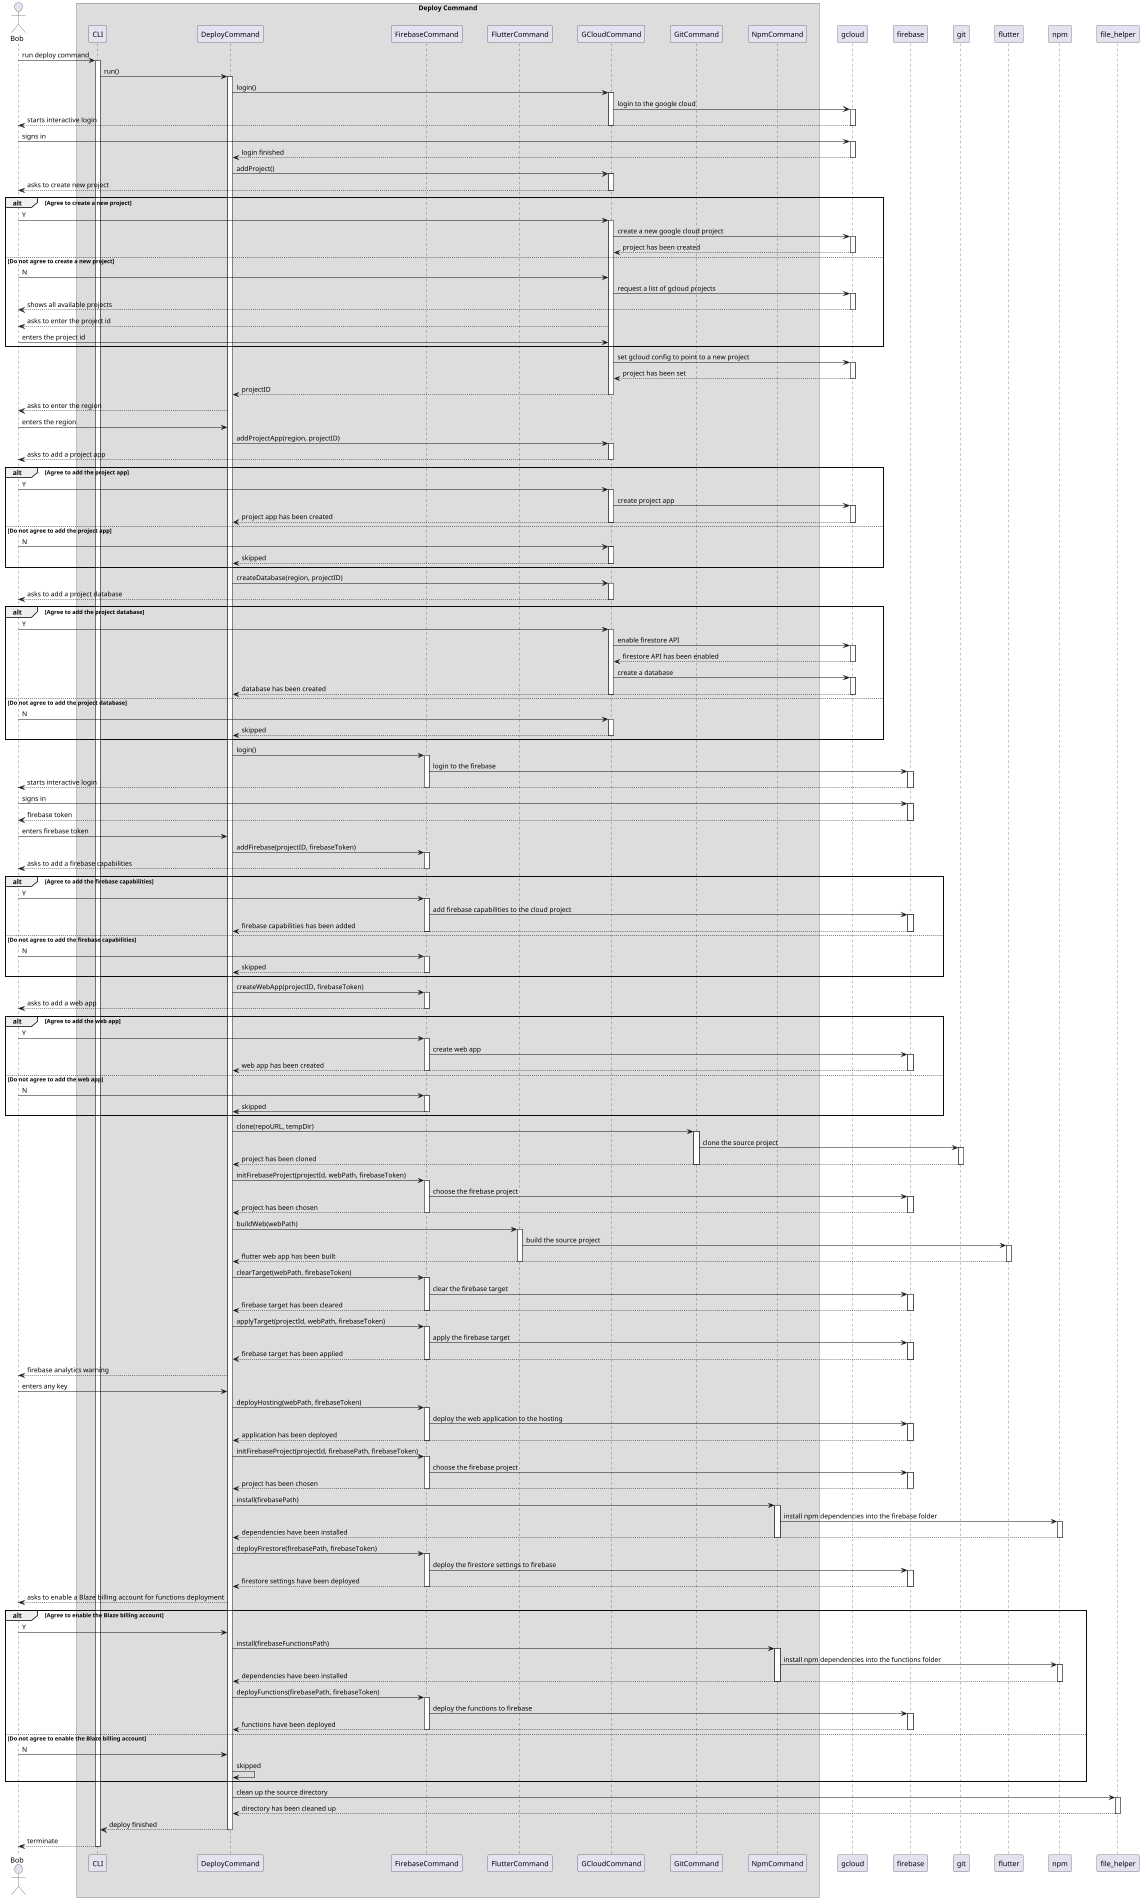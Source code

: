 @startuml deploy_command_sequence_diagram

scale 1900 height

skinparam ParticipantPadding 20
skinparam BoxPadding 10

actor Bob

box "Deploy Command"
    participant CLI
    participant DeployCommand
    participant FirebaseCommand
    participant FlutterCommand
    participant GCloudCommand
    participant GitCommand
    participant NpmCommand
end box

participant gcloud

participant firebase

participant git

participant flutter

participant npm

participant file_helper

Bob -> CLI ++ : run deploy command
CLI -> DeployCommand ++ : run()
DeployCommand -> GCloudCommand ++ : login()
GCloudCommand -> gcloud ++ : login to the google cloud
gcloud --> Bob -- : starts interactive login
GCloudCommand --

Bob -> gcloud ++ : signs in
gcloud --> DeployCommand -- : login finished

DeployCommand -> GCloudCommand ++ : addProject()
GCloudCommand --> Bob -- : asks to create new project

alt Agree to create a new project
    Bob -> GCloudCommand ++ : Y
    GCloudCommand -> gcloud ++ : create a new google cloud project
    return project has been created

else Do not agree to create a new project
    Bob -> GCloudCommand : N
    GCloudCommand -> gcloud ++ : request a list of gcloud projects
    gcloud --> Bob -- : shows all available projects
    GCloudCommand --> Bob : asks to enter the project id
    Bob -> GCloudCommand : enters the project id
end

GCloudCommand -> gcloud ++ : set gcloud config to point to a new project
return project has been set
GCloudCommand --> DeployCommand -- : projectID

DeployCommand --> Bob : asks to enter the region
Bob -> DeployCommand : enters the region
DeployCommand -> GCloudCommand ++ : addProjectApp(region, projectID)
GCloudCommand --> Bob -- : asks to add a project app

alt Agree to add the project app
    Bob -> GCloudCommand ++ : Y
    GCloudCommand -> gcloud ++ : create project app
    gcloud --> DeployCommand -- : project app has been created
    GCloudCommand --
else Do not agree to add the project app
    Bob -> GCloudCommand ++ : N
    GCloudCommand --> DeployCommand -- : skipped
end

DeployCommand -> GCloudCommand ++ : createDatabase(region, projectID)
GCloudCommand --> Bob -- : asks to add a project database

alt Agree to add the project database
    Bob -> GCloudCommand ++ : Y
    GCloudCommand -> gcloud ++ : enable firestore API
    return firestore API has been enabled
    GCloudCommand -> gcloud ++ : create a database
    gcloud --> DeployCommand -- : database has been created
    GCloudCommand --
else Do not agree to add the project database
    Bob -> GCloudCommand ++ : N
    GCloudCommand --> DeployCommand -- : skipped
end

DeployCommand -> FirebaseCommand ++ : login()
FirebaseCommand -> firebase ++ : login to the firebase
firebase --> Bob -- : starts interactive login
FirebaseCommand --

Bob -> firebase ++ : signs in
firebase --> Bob -- : firebase token
Bob -> DeployCommand : enters firebase token

DeployCommand -> FirebaseCommand ++ : addFirebase(projectID, firebaseToken)
FirebaseCommand --> Bob -- : asks to add a firebase capabilities

alt Agree to add the firebase capabilities
    Bob -> FirebaseCommand ++ : Y
    FirebaseCommand -> firebase ++ : add firebase capabilities to the cloud project
    firebase --> DeployCommand -- : firebase capabilities has been added
    FirebaseCommand --
else Do not agree to add the firebase capabilities
    Bob -> FirebaseCommand ++ : N
    FirebaseCommand --> DeployCommand -- : skipped
end

DeployCommand -> FirebaseCommand ++ : createWebApp(projectID, firebaseToken)
FirebaseCommand --> Bob -- : asks to add a web app

alt Agree to add the web app
    Bob -> FirebaseCommand ++ : Y
    FirebaseCommand -> firebase ++ : create web app
    firebase --> DeployCommand -- : web app has been created
    FirebaseCommand --
else Do not agree to add the web app
    Bob -> FirebaseCommand ++ : N
    FirebaseCommand -> DeployCommand -- : skipped
end

DeployCommand -> GitCommand ++ : clone(repoURL, tempDir)
GitCommand -> git ++ : clone the source project
git --> DeployCommand -- : project has been cloned
GitCommand --

DeployCommand -> FirebaseCommand ++ : initFirebaseProject(projectId, webPath, firebaseToken)
FirebaseCommand -> firebase ++ : choose the firebase project
firebase --> DeployCommand -- : project has been chosen
FirebaseCommand --

DeployCommand -> FlutterCommand ++ : buildWeb(webPath)
FlutterCommand -> flutter ++ : build the source project
flutter --> DeployCommand -- : flutter web app has been built
FlutterCommand --

DeployCommand -> FirebaseCommand ++ : clearTarget(webPath, firebaseToken)
FirebaseCommand -> firebase ++ : clear the firebase target
firebase --> DeployCommand -- : firebase target has been cleared
FirebaseCommand --

DeployCommand -> FirebaseCommand ++ : applyTarget(projectId, webPath, firebaseToken)
FirebaseCommand -> firebase ++ : apply the firebase target
firebase --> DeployCommand -- : firebase target has been applied
FirebaseCommand --

DeployCommand --> Bob : firebase analytics warning
Bob -> DeployCommand : enters any key

DeployCommand -> FirebaseCommand ++ : deployHosting(webPath, firebaseToken)
FirebaseCommand -> firebase ++ : deploy the web application to the hosting
firebase --> DeployCommand -- : application has been deployed
FirebaseCommand --

DeployCommand -> FirebaseCommand ++ : initFirebaseProject(projectId, firebasePath, firebaseToken)
FirebaseCommand -> firebase ++ : choose the firebase project
firebase --> DeployCommand -- : project has been chosen
FirebaseCommand --

DeployCommand -> NpmCommand ++ : install(firebasePath)
NpmCommand -> npm ++ : install npm dependencies into the firebase folder
npm --> DeployCommand -- : dependencies have been installed
NpmCommand --

DeployCommand -> FirebaseCommand ++ : deployFirestore(firebasePath, firebaseToken)
FirebaseCommand -> firebase ++ : deploy the firestore settings to firebase
firebase --> DeployCommand -- : firestore settings have been deployed
FirebaseCommand --

DeployCommand --> Bob : asks to enable a Blaze billing account for functions deployment

alt Agree to enable the Blaze billing account
    Bob -> DeployCommand : Y

    DeployCommand -> NpmCommand ++ : install(firebaseFunctionsPath)
    NpmCommand -> npm ++ : install npm dependencies into the functions folder
    npm --> DeployCommand -- : dependencies have been installed
    NpmCommand --

    DeployCommand -> FirebaseCommand ++ : deployFunctions(firebasePath, firebaseToken)
    FirebaseCommand -> firebase ++ : deploy the functions to firebase
    firebase --> DeployCommand -- : functions have been deployed
    FirebaseCommand --
else Do not agree to enable the Blaze billing account
    Bob -> DeployCommand : N
    DeployCommand -> DeployCommand : skipped
end

DeployCommand -> file_helper ++: clean up the source directory
file_helper --> DeployCommand --: directory has been cleaned up
DeployCommand --> CLI --: deploy finished
CLI --> Bob -- : terminate
CLI --

@enduml
